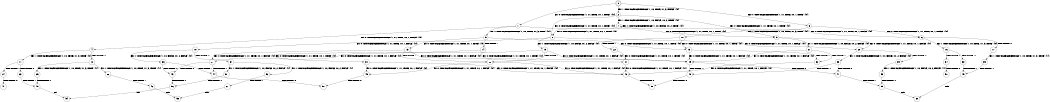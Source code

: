digraph BCG {
size = "7, 10.5";
center = TRUE;
node [shape = circle];
0 [peripheries = 2];
0 -> 1 [label = "EX !0 !ATOMIC_EXCH_BRANCH (1, +1, TRUE, +0, 1, TRUE) !{0}"];
0 -> 2 [label = "EX !1 !ATOMIC_EXCH_BRANCH (1, +0, TRUE, +1, 3, FALSE) !{0}"];
0 -> 3 [label = "EX !0 !ATOMIC_EXCH_BRANCH (1, +1, TRUE, +0, 1, TRUE) !{0}"];
1 -> 4 [label = "EX !0 !ATOMIC_EXCH_BRANCH (1, +1, TRUE, +0, 1, FALSE) !{0}"];
1 -> 5 [label = "EX !1 !ATOMIC_EXCH_BRANCH (1, +0, TRUE, +1, 3, TRUE) !{0}"];
1 -> 6 [label = "EX !0 !ATOMIC_EXCH_BRANCH (1, +1, TRUE, +0, 1, FALSE) !{0}"];
2 -> 7 [label = "EX !1 !ATOMIC_EXCH_BRANCH (1, +0, FALSE, +0, 2, TRUE) !{0}"];
2 -> 8 [label = "EX !0 !ATOMIC_EXCH_BRANCH (1, +1, TRUE, +0, 1, TRUE) !{0}"];
2 -> 9 [label = "EX !0 !ATOMIC_EXCH_BRANCH (1, +1, TRUE, +0, 1, TRUE) !{0}"];
3 -> 10 [label = "EX !1 !ATOMIC_EXCH_BRANCH (1, +0, TRUE, +1, 3, TRUE) !{0}"];
3 -> 6 [label = "EX !0 !ATOMIC_EXCH_BRANCH (1, +1, TRUE, +0, 1, FALSE) !{0}"];
4 -> 11 [label = "EX !1 !ATOMIC_EXCH_BRANCH (1, +0, TRUE, +1, 3, TRUE) !{0}"];
4 -> 12 [label = "TERMINATE !0"];
5 -> 13 [label = "EX !0 !ATOMIC_EXCH_BRANCH (1, +1, TRUE, +0, 1, TRUE) !{0}"];
5 -> 14 [label = "TERMINATE !1"];
5 -> 15 [label = "EX !0 !ATOMIC_EXCH_BRANCH (1, +1, TRUE, +0, 1, TRUE) !{0}"];
6 -> 16 [label = "EX !1 !ATOMIC_EXCH_BRANCH (1, +0, TRUE, +1, 3, TRUE) !{0}"];
6 -> 17 [label = "TERMINATE !0"];
7 -> 7 [label = "EX !1 !ATOMIC_EXCH_BRANCH (1, +0, FALSE, +0, 2, TRUE) !{0}"];
7 -> 8 [label = "EX !0 !ATOMIC_EXCH_BRANCH (1, +1, TRUE, +0, 1, TRUE) !{0}"];
7 -> 9 [label = "EX !0 !ATOMIC_EXCH_BRANCH (1, +1, TRUE, +0, 1, TRUE) !{0}"];
8 -> 18 [label = "EX !0 !ATOMIC_EXCH_BRANCH (1, +1, TRUE, +0, 1, FALSE) !{0}"];
8 -> 19 [label = "EX !1 !ATOMIC_EXCH_BRANCH (1, +0, FALSE, +0, 2, FALSE) !{0}"];
8 -> 20 [label = "EX !0 !ATOMIC_EXCH_BRANCH (1, +1, TRUE, +0, 1, FALSE) !{0}"];
9 -> 21 [label = "EX !1 !ATOMIC_EXCH_BRANCH (1, +0, FALSE, +0, 2, FALSE) !{0}"];
9 -> 20 [label = "EX !0 !ATOMIC_EXCH_BRANCH (1, +1, TRUE, +0, 1, FALSE) !{0}"];
10 -> 22 [label = "TERMINATE !1"];
10 -> 15 [label = "EX !0 !ATOMIC_EXCH_BRANCH (1, +1, TRUE, +0, 1, TRUE) !{0}"];
11 -> 23 [label = "TERMINATE !0"];
11 -> 24 [label = "TERMINATE !1"];
12 -> 25 [label = "EX !1 !ATOMIC_EXCH_BRANCH (1, +0, TRUE, +1, 3, TRUE) !{1}"];
12 -> 26 [label = "EX !1 !ATOMIC_EXCH_BRANCH (1, +0, TRUE, +1, 3, TRUE) !{1}"];
13 -> 27 [label = "EX !0 !ATOMIC_EXCH_BRANCH (1, +1, TRUE, +0, 1, FALSE) !{0}"];
13 -> 28 [label = "TERMINATE !1"];
13 -> 29 [label = "EX !0 !ATOMIC_EXCH_BRANCH (1, +1, TRUE, +0, 1, FALSE) !{0}"];
14 -> 30 [label = "EX !0 !ATOMIC_EXCH_BRANCH (1, +1, TRUE, +0, 1, TRUE) !{0}"];
14 -> 31 [label = "EX !0 !ATOMIC_EXCH_BRANCH (1, +1, TRUE, +0, 1, TRUE) !{0}"];
15 -> 32 [label = "TERMINATE !1"];
15 -> 29 [label = "EX !0 !ATOMIC_EXCH_BRANCH (1, +1, TRUE, +0, 1, FALSE) !{0}"];
16 -> 33 [label = "TERMINATE !0"];
16 -> 34 [label = "TERMINATE !1"];
17 -> 35 [label = "EX !1 !ATOMIC_EXCH_BRANCH (1, +0, TRUE, +1, 3, TRUE) !{1}"];
18 -> 36 [label = "EX !1 !ATOMIC_EXCH_BRANCH (1, +0, FALSE, +0, 2, FALSE) !{0}"];
18 -> 37 [label = "TERMINATE !0"];
19 -> 27 [label = "EX !0 !ATOMIC_EXCH_BRANCH (1, +1, TRUE, +0, 1, FALSE) !{0}"];
19 -> 28 [label = "TERMINATE !1"];
19 -> 29 [label = "EX !0 !ATOMIC_EXCH_BRANCH (1, +1, TRUE, +0, 1, FALSE) !{0}"];
20 -> 38 [label = "EX !1 !ATOMIC_EXCH_BRANCH (1, +0, FALSE, +0, 2, FALSE) !{0}"];
20 -> 39 [label = "TERMINATE !0"];
21 -> 32 [label = "TERMINATE !1"];
21 -> 29 [label = "EX !0 !ATOMIC_EXCH_BRANCH (1, +1, TRUE, +0, 1, FALSE) !{0}"];
22 -> 31 [label = "EX !0 !ATOMIC_EXCH_BRANCH (1, +1, TRUE, +0, 1, TRUE) !{0}"];
23 -> 40 [label = "TERMINATE !1"];
24 -> 41 [label = "TERMINATE !0"];
25 -> 40 [label = "TERMINATE !1"];
26 -> 42 [label = "TERMINATE !1"];
27 -> 43 [label = "TERMINATE !0"];
27 -> 44 [label = "TERMINATE !1"];
28 -> 45 [label = "EX !0 !ATOMIC_EXCH_BRANCH (1, +1, TRUE, +0, 1, FALSE) !{0}"];
28 -> 46 [label = "EX !0 !ATOMIC_EXCH_BRANCH (1, +1, TRUE, +0, 1, FALSE) !{0}"];
29 -> 47 [label = "TERMINATE !0"];
29 -> 48 [label = "TERMINATE !1"];
30 -> 45 [label = "EX !0 !ATOMIC_EXCH_BRANCH (1, +1, TRUE, +0, 1, FALSE) !{0}"];
30 -> 46 [label = "EX !0 !ATOMIC_EXCH_BRANCH (1, +1, TRUE, +0, 1, FALSE) !{0}"];
31 -> 46 [label = "EX !0 !ATOMIC_EXCH_BRANCH (1, +1, TRUE, +0, 1, FALSE) !{0}"];
32 -> 46 [label = "EX !0 !ATOMIC_EXCH_BRANCH (1, +1, TRUE, +0, 1, FALSE) !{0}"];
33 -> 49 [label = "TERMINATE !1"];
34 -> 50 [label = "TERMINATE !0"];
35 -> 49 [label = "TERMINATE !1"];
36 -> 43 [label = "TERMINATE !0"];
36 -> 44 [label = "TERMINATE !1"];
37 -> 51 [label = "EX !1 !ATOMIC_EXCH_BRANCH (1, +0, FALSE, +0, 2, FALSE) !{1}"];
37 -> 52 [label = "EX !1 !ATOMIC_EXCH_BRANCH (1, +0, FALSE, +0, 2, FALSE) !{1}"];
38 -> 47 [label = "TERMINATE !0"];
38 -> 48 [label = "TERMINATE !1"];
39 -> 53 [label = "EX !1 !ATOMIC_EXCH_BRANCH (1, +0, FALSE, +0, 2, FALSE) !{1}"];
40 -> 54 [label = "exit"];
42 -> 55 [label = "exit"];
43 -> 56 [label = "TERMINATE !1"];
44 -> 57 [label = "TERMINATE !0"];
45 -> 57 [label = "TERMINATE !0"];
46 -> 58 [label = "TERMINATE !0"];
47 -> 59 [label = "TERMINATE !1"];
48 -> 58 [label = "TERMINATE !0"];
49 -> 60 [label = "exit"];
51 -> 56 [label = "TERMINATE !1"];
52 -> 61 [label = "TERMINATE !1"];
53 -> 59 [label = "TERMINATE !1"];
56 -> 54 [label = "exit"];
59 -> 60 [label = "exit"];
61 -> 55 [label = "exit"];
}
